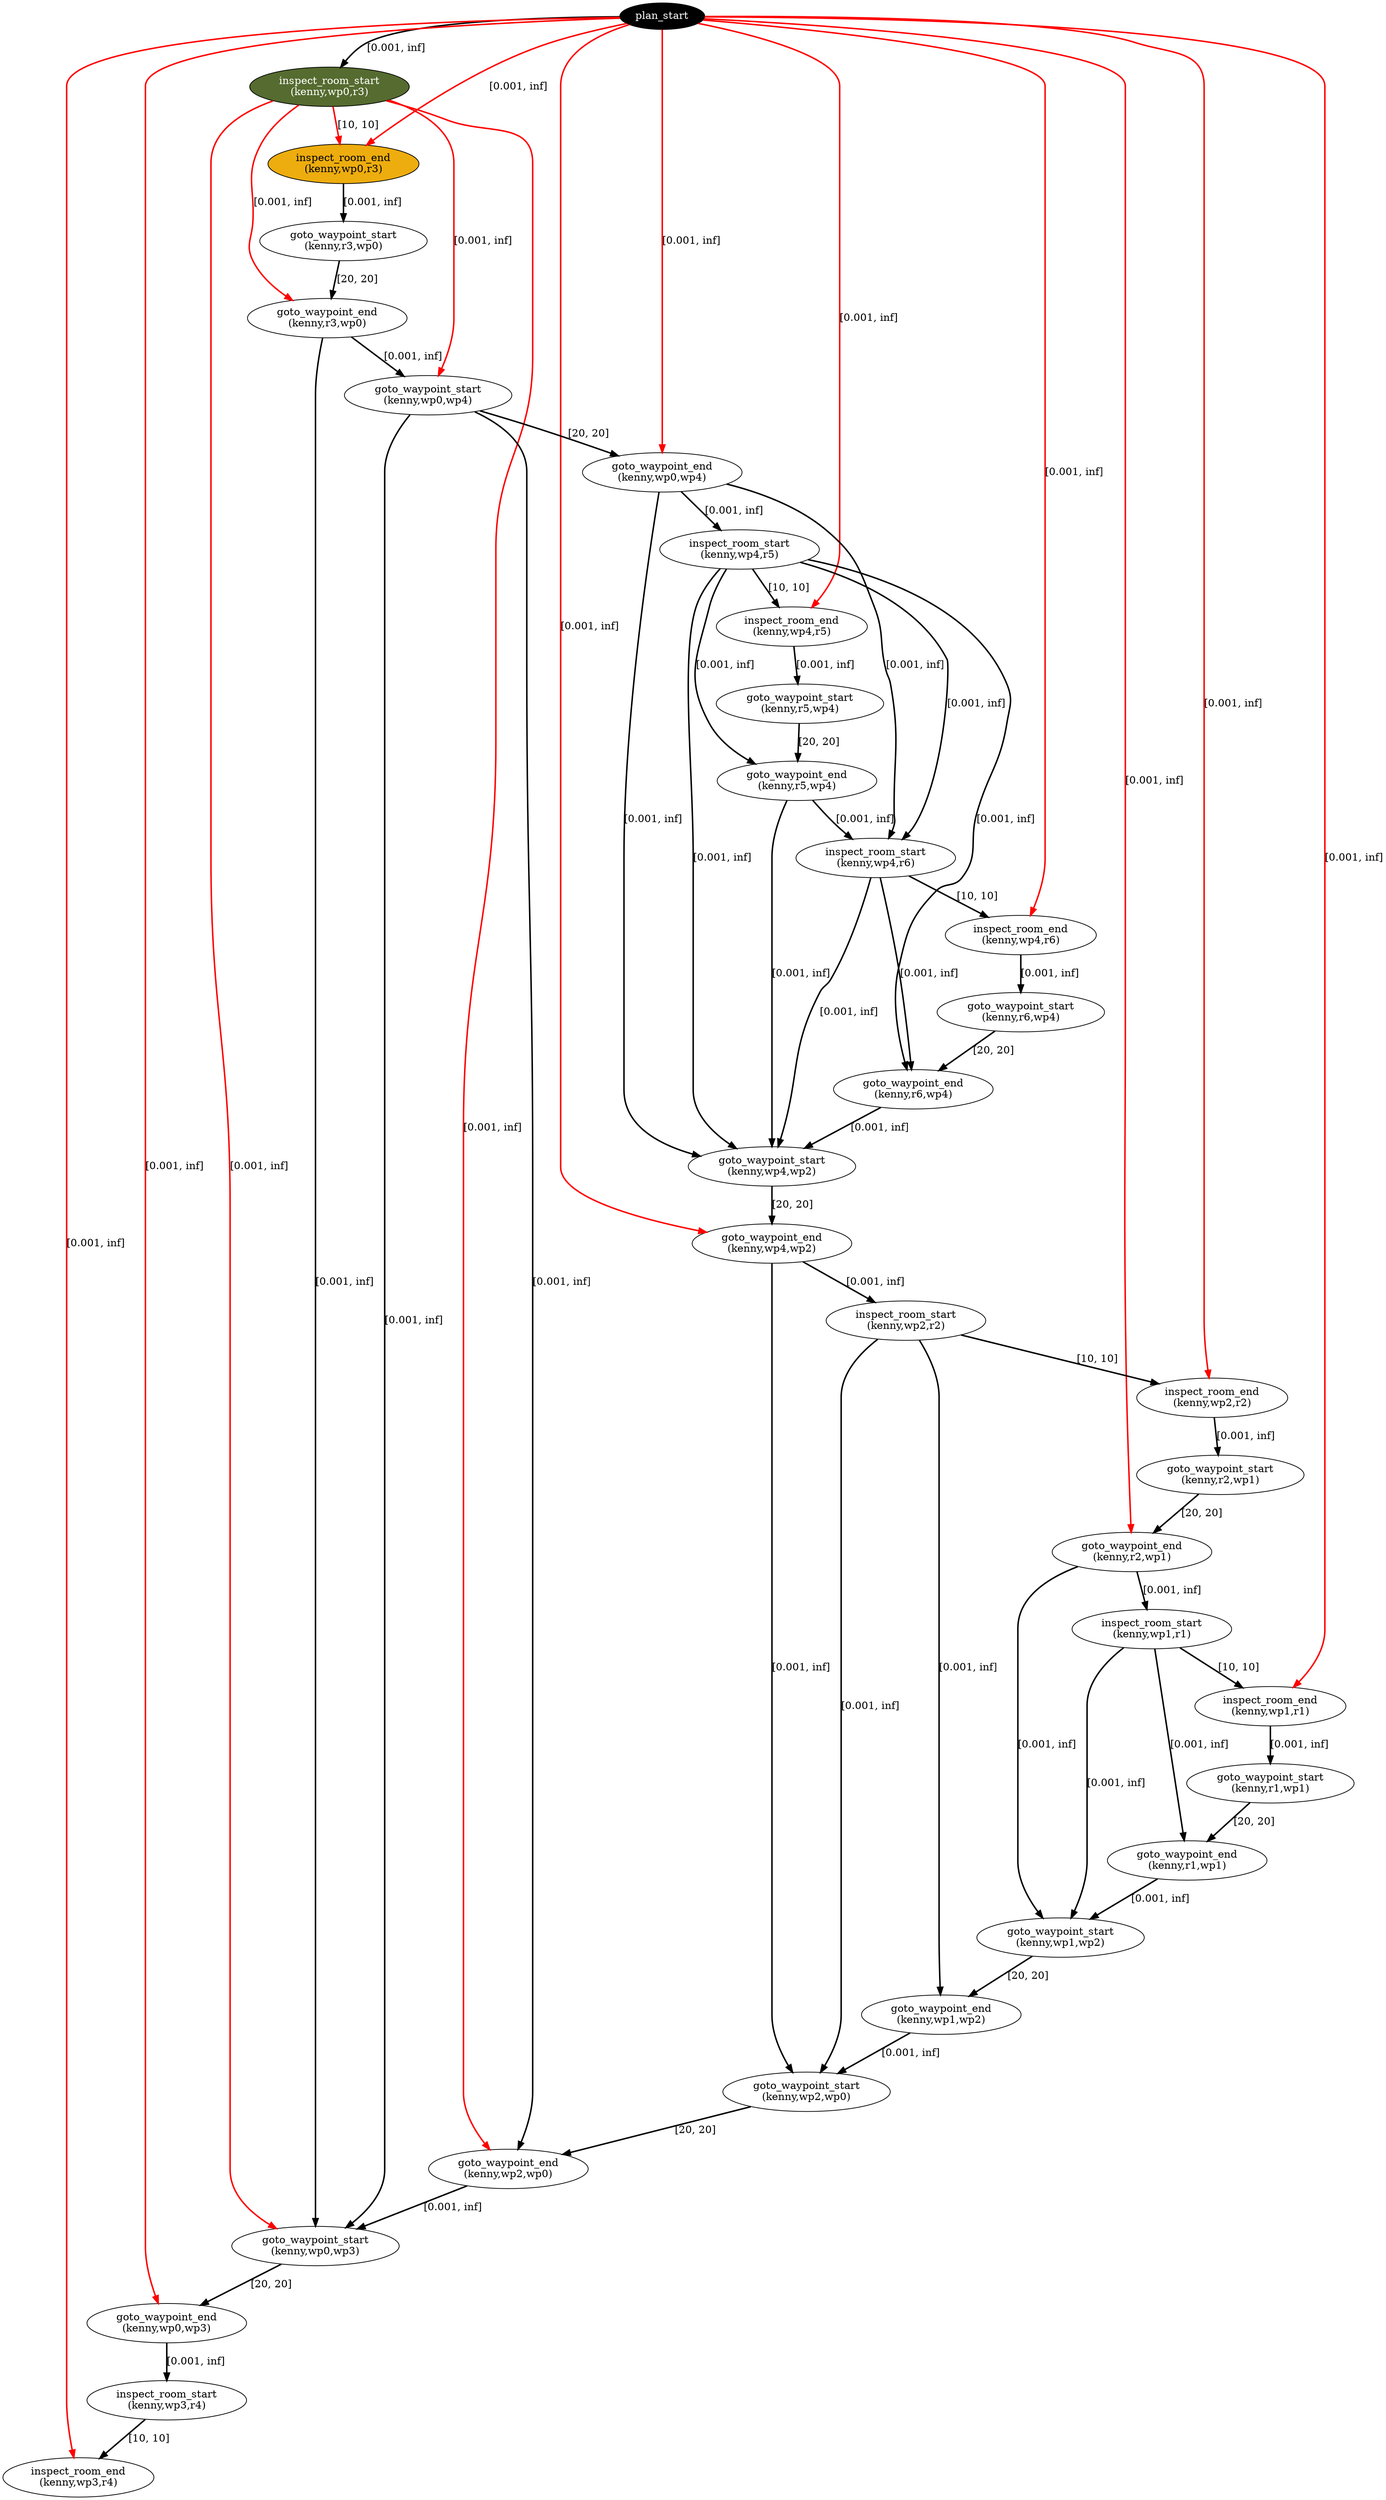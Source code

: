 digraph plan {
0[ label="plan_start",style=filled,fillcolor=black,fontcolor=white];
1[ label="inspect_room_start
(kenny,wp0,r3)",style=filled,fillcolor=darkolivegreen,fontcolor=white];
2[ label="inspect_room_end
(kenny,wp0,r3)",style=filled,fillcolor=darkgoldenrod2];
3[ label="goto_waypoint_start
(kenny,r3,wp0)"];
4[ label="goto_waypoint_end
(kenny,r3,wp0)"];
5[ label="goto_waypoint_start
(kenny,wp0,wp4)"];
6[ label="goto_waypoint_end
(kenny,wp0,wp4)"];
7[ label="inspect_room_start
(kenny,wp4,r5)"];
8[ label="inspect_room_end
(kenny,wp4,r5)"];
9[ label="goto_waypoint_start
(kenny,r5,wp4)"];
10[ label="goto_waypoint_end
(kenny,r5,wp4)"];
11[ label="inspect_room_start
(kenny,wp4,r6)"];
12[ label="inspect_room_end
(kenny,wp4,r6)"];
13[ label="goto_waypoint_start
(kenny,r6,wp4)"];
14[ label="goto_waypoint_end
(kenny,r6,wp4)"];
15[ label="goto_waypoint_start
(kenny,wp4,wp2)"];
16[ label="goto_waypoint_end
(kenny,wp4,wp2)"];
17[ label="inspect_room_start
(kenny,wp2,r2)"];
18[ label="inspect_room_end
(kenny,wp2,r2)"];
19[ label="goto_waypoint_start
(kenny,r2,wp1)"];
20[ label="goto_waypoint_end
(kenny,r2,wp1)"];
21[ label="inspect_room_start
(kenny,wp1,r1)"];
22[ label="inspect_room_end
(kenny,wp1,r1)"];
23[ label="goto_waypoint_start
(kenny,r1,wp1)"];
24[ label="goto_waypoint_end
(kenny,r1,wp1)"];
25[ label="goto_waypoint_start
(kenny,wp1,wp2)"];
26[ label="goto_waypoint_end
(kenny,wp1,wp2)"];
27[ label="goto_waypoint_start
(kenny,wp2,wp0)"];
28[ label="goto_waypoint_end
(kenny,wp2,wp0)"];
29[ label="goto_waypoint_start
(kenny,wp0,wp3)"];
30[ label="goto_waypoint_end
(kenny,wp0,wp3)"];
31[ label="inspect_room_start
(kenny,wp3,r4)"];
32[ label="inspect_room_end
(kenny,wp3,r4)"];
"0" -> "1" [ label="[0.001, inf]" , penwidth=2, color="black"]
"1" -> "2" [ label="[10, 10]" , penwidth=2, color="red"]
"0" -> "2" [ label="[0.001, inf]" , penwidth=2, color="red"]
"2" -> "3" [ label="[0.001, inf]" , penwidth=2, color="black"]
"3" -> "4" [ label="[20, 20]" , penwidth=2, color="black"]
"1" -> "4" [ label="[0.001, inf]" , penwidth=2, color="red"]
"4" -> "5" [ label="[0.001, inf]" , penwidth=2, color="black"]
"1" -> "5" [ label="[0.001, inf]" , penwidth=2, color="red"]
"5" -> "6" [ label="[20, 20]" , penwidth=2, color="black"]
"0" -> "6" [ label="[0.001, inf]" , penwidth=2, color="red"]
"6" -> "7" [ label="[0.001, inf]" , penwidth=2, color="black"]
"7" -> "8" [ label="[10, 10]" , penwidth=2, color="black"]
"0" -> "8" [ label="[0.001, inf]" , penwidth=2, color="red"]
"8" -> "9" [ label="[0.001, inf]" , penwidth=2, color="black"]
"9" -> "10" [ label="[20, 20]" , penwidth=2, color="black"]
"7" -> "10" [ label="[0.001, inf]" , penwidth=2, color="black"]
"10" -> "11" [ label="[0.001, inf]" , penwidth=2, color="black"]
"7" -> "11" [ label="[0.001, inf]" , penwidth=2, color="black"]
"6" -> "11" [ label="[0.001, inf]" , penwidth=2, color="black"]
"11" -> "12" [ label="[10, 10]" , penwidth=2, color="black"]
"0" -> "12" [ label="[0.001, inf]" , penwidth=2, color="red"]
"12" -> "13" [ label="[0.001, inf]" , penwidth=2, color="black"]
"13" -> "14" [ label="[20, 20]" , penwidth=2, color="black"]
"11" -> "14" [ label="[0.001, inf]" , penwidth=2, color="black"]
"7" -> "14" [ label="[0.001, inf]" , penwidth=2, color="black"]
"14" -> "15" [ label="[0.001, inf]" , penwidth=2, color="black"]
"11" -> "15" [ label="[0.001, inf]" , penwidth=2, color="black"]
"10" -> "15" [ label="[0.001, inf]" , penwidth=2, color="black"]
"7" -> "15" [ label="[0.001, inf]" , penwidth=2, color="black"]
"6" -> "15" [ label="[0.001, inf]" , penwidth=2, color="black"]
"15" -> "16" [ label="[20, 20]" , penwidth=2, color="black"]
"0" -> "16" [ label="[0.001, inf]" , penwidth=2, color="red"]
"16" -> "17" [ label="[0.001, inf]" , penwidth=2, color="black"]
"17" -> "18" [ label="[10, 10]" , penwidth=2, color="black"]
"0" -> "18" [ label="[0.001, inf]" , penwidth=2, color="red"]
"18" -> "19" [ label="[0.001, inf]" , penwidth=2, color="black"]
"19" -> "20" [ label="[20, 20]" , penwidth=2, color="black"]
"0" -> "20" [ label="[0.001, inf]" , penwidth=2, color="red"]
"20" -> "21" [ label="[0.001, inf]" , penwidth=2, color="black"]
"21" -> "22" [ label="[10, 10]" , penwidth=2, color="black"]
"0" -> "22" [ label="[0.001, inf]" , penwidth=2, color="red"]
"22" -> "23" [ label="[0.001, inf]" , penwidth=2, color="black"]
"23" -> "24" [ label="[20, 20]" , penwidth=2, color="black"]
"21" -> "24" [ label="[0.001, inf]" , penwidth=2, color="black"]
"24" -> "25" [ label="[0.001, inf]" , penwidth=2, color="black"]
"21" -> "25" [ label="[0.001, inf]" , penwidth=2, color="black"]
"20" -> "25" [ label="[0.001, inf]" , penwidth=2, color="black"]
"25" -> "26" [ label="[20, 20]" , penwidth=2, color="black"]
"17" -> "26" [ label="[0.001, inf]" , penwidth=2, color="black"]
"26" -> "27" [ label="[0.001, inf]" , penwidth=2, color="black"]
"17" -> "27" [ label="[0.001, inf]" , penwidth=2, color="black"]
"16" -> "27" [ label="[0.001, inf]" , penwidth=2, color="black"]
"27" -> "28" [ label="[20, 20]" , penwidth=2, color="black"]
"5" -> "28" [ label="[0.001, inf]" , penwidth=2, color="black"]
"1" -> "28" [ label="[0.001, inf]" , penwidth=2, color="red"]
"28" -> "29" [ label="[0.001, inf]" , penwidth=2, color="black"]
"5" -> "29" [ label="[0.001, inf]" , penwidth=2, color="black"]
"4" -> "29" [ label="[0.001, inf]" , penwidth=2, color="black"]
"1" -> "29" [ label="[0.001, inf]" , penwidth=2, color="red"]
"29" -> "30" [ label="[20, 20]" , penwidth=2, color="black"]
"0" -> "30" [ label="[0.001, inf]" , penwidth=2, color="red"]
"30" -> "31" [ label="[0.001, inf]" , penwidth=2, color="black"]
"31" -> "32" [ label="[10, 10]" , penwidth=2, color="black"]
"0" -> "32" [ label="[0.001, inf]" , penwidth=2, color="red"]
}


